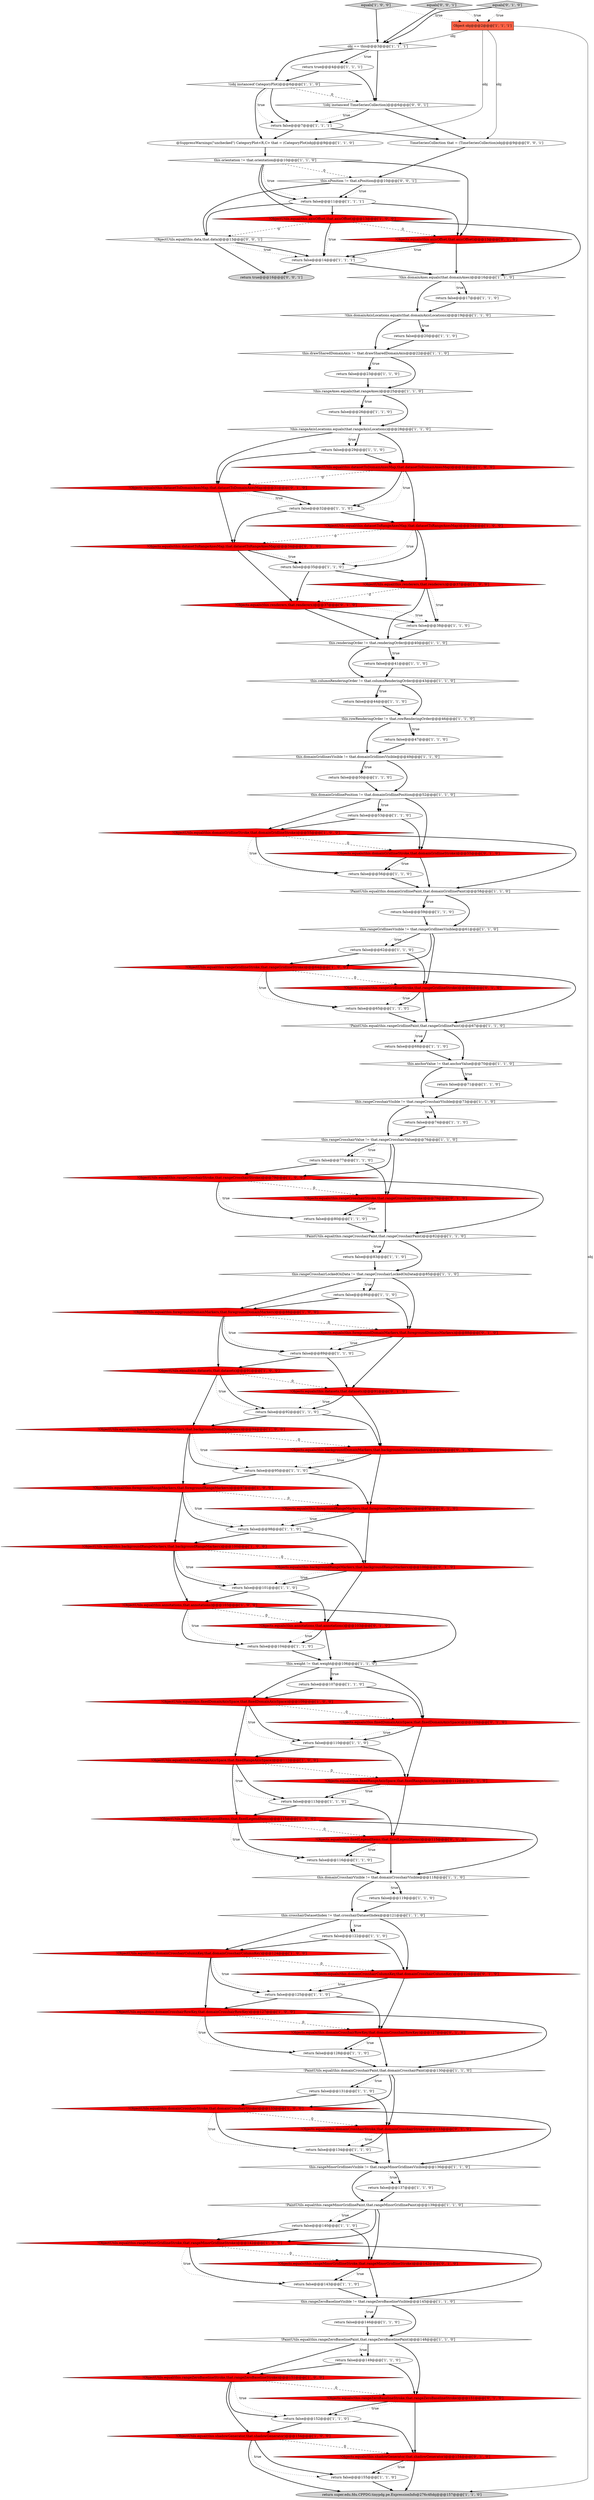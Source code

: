 digraph {
87 [style = filled, label = "return false@@@17@@@['1', '1', '0']", fillcolor = white, shape = ellipse image = "AAA0AAABBB1BBB"];
122 [style = filled, label = "!Objects.equals(this.shadowGenerator,that.shadowGenerator)@@@154@@@['0', '1', '0']", fillcolor = red, shape = diamond image = "AAA1AAABBB2BBB"];
25 [style = filled, label = "this.renderingOrder != that.renderingOrder@@@40@@@['1', '1', '0']", fillcolor = white, shape = diamond image = "AAA0AAABBB1BBB"];
101 [style = filled, label = "this.rowRenderingOrder != that.rowRenderingOrder@@@46@@@['1', '1', '0']", fillcolor = white, shape = diamond image = "AAA0AAABBB1BBB"];
43 [style = filled, label = "return true@@@4@@@['1', '1', '1']", fillcolor = white, shape = ellipse image = "AAA0AAABBB1BBB"];
9 [style = filled, label = "!ObjectUtils.equal(this.annotations,that.annotations)@@@103@@@['1', '0', '0']", fillcolor = red, shape = diamond image = "AAA1AAABBB1BBB"];
86 [style = filled, label = "!ObjectUtils.equal(this.domainGridlineStroke,that.domainGridlineStroke)@@@55@@@['1', '0', '0']", fillcolor = red, shape = diamond image = "AAA1AAABBB1BBB"];
107 [style = filled, label = "!Objects.equals(this.domainCrosshairStroke,that.domainCrosshairStroke)@@@133@@@['0', '1', '0']", fillcolor = red, shape = diamond image = "AAA1AAABBB2BBB"];
14 [style = filled, label = "return false@@@38@@@['1', '1', '0']", fillcolor = white, shape = ellipse image = "AAA0AAABBB1BBB"];
30 [style = filled, label = "!ObjectUtils.equal(this.fixedLegendItems,that.fixedLegendItems)@@@115@@@['1', '0', '0']", fillcolor = red, shape = diamond image = "AAA1AAABBB1BBB"];
119 [style = filled, label = "!Objects.equals(this.renderers,that.renderers)@@@37@@@['0', '1', '0']", fillcolor = red, shape = diamond image = "AAA1AAABBB2BBB"];
49 [style = filled, label = "return false@@@74@@@['1', '1', '0']", fillcolor = white, shape = ellipse image = "AAA0AAABBB1BBB"];
45 [style = filled, label = "!this.rangeAxes.equals(that.rangeAxes)@@@25@@@['1', '1', '0']", fillcolor = white, shape = diamond image = "AAA0AAABBB1BBB"];
39 [style = filled, label = "!ObjectUtils.equal(this.domainCrosshairRowKey,that.domainCrosshairRowKey)@@@127@@@['1', '0', '0']", fillcolor = red, shape = diamond image = "AAA1AAABBB1BBB"];
89 [style = filled, label = "return false@@@14@@@['1', '1', '1']", fillcolor = white, shape = ellipse image = "AAA0AAABBB1BBB"];
127 [style = filled, label = "!Objects.equals(this.foregroundRangeMarkers,that.foregroundRangeMarkers)@@@97@@@['0', '1', '0']", fillcolor = red, shape = diamond image = "AAA1AAABBB2BBB"];
13 [style = filled, label = "this.orientation != that.orientation@@@10@@@['1', '1', '0']", fillcolor = white, shape = diamond image = "AAA0AAABBB1BBB"];
64 [style = filled, label = "!ObjectUtils.equal(this.datasetToDomainAxesMap,that.datasetToDomainAxesMap)@@@31@@@['1', '0', '0']", fillcolor = red, shape = diamond image = "AAA1AAABBB1BBB"];
81 [style = filled, label = "!ObjectUtils.equal(this.foregroundDomainMarkers,that.foregroundDomainMarkers)@@@88@@@['1', '0', '0']", fillcolor = red, shape = diamond image = "AAA1AAABBB1BBB"];
132 [style = filled, label = "this.xPosition != that.xPosition@@@10@@@['0', '0', '1']", fillcolor = white, shape = diamond image = "AAA0AAABBB3BBB"];
97 [style = filled, label = "!this.domainAxisLocations.equals(that.domainAxisLocations)@@@19@@@['1', '1', '0']", fillcolor = white, shape = diamond image = "AAA0AAABBB1BBB"];
103 [style = filled, label = "return false@@@89@@@['1', '1', '0']", fillcolor = white, shape = ellipse image = "AAA0AAABBB1BBB"];
114 [style = filled, label = "!Objects.equals(this.axisOffset,that.axisOffset)@@@13@@@['0', '1', '0']", fillcolor = red, shape = diamond image = "AAA1AAABBB2BBB"];
121 [style = filled, label = "!Objects.equals(this.rangeMinorGridlineStroke,that.rangeMinorGridlineStroke)@@@142@@@['0', '1', '0']", fillcolor = red, shape = diamond image = "AAA1AAABBB2BBB"];
55 [style = filled, label = "equals['1', '0', '0']", fillcolor = lightgray, shape = diamond image = "AAA0AAABBB1BBB"];
113 [style = filled, label = "!Objects.equals(this.foregroundDomainMarkers,that.foregroundDomainMarkers)@@@88@@@['0', '1', '0']", fillcolor = red, shape = diamond image = "AAA1AAABBB2BBB"];
133 [style = filled, label = "return true@@@16@@@['0', '0', '1']", fillcolor = lightgray, shape = ellipse image = "AAA0AAABBB3BBB"];
99 [style = filled, label = "obj == this@@@3@@@['1', '1', '1']", fillcolor = white, shape = diamond image = "AAA0AAABBB1BBB"];
4 [style = filled, label = "return false@@@98@@@['1', '1', '0']", fillcolor = white, shape = ellipse image = "AAA0AAABBB1BBB"];
125 [style = filled, label = "!Objects.equals(this.fixedLegendItems,that.fixedLegendItems)@@@115@@@['0', '1', '0']", fillcolor = red, shape = diamond image = "AAA1AAABBB2BBB"];
21 [style = filled, label = "!ObjectUtils.equal(this.foregroundRangeMarkers,that.foregroundRangeMarkers)@@@97@@@['1', '0', '0']", fillcolor = red, shape = diamond image = "AAA1AAABBB1BBB"];
90 [style = filled, label = "return false@@@56@@@['1', '1', '0']", fillcolor = white, shape = ellipse image = "AAA0AAABBB1BBB"];
116 [style = filled, label = "!Objects.equals(this.backgroundDomainMarkers,that.backgroundDomainMarkers)@@@94@@@['0', '1', '0']", fillcolor = red, shape = diamond image = "AAA1AAABBB2BBB"];
62 [style = filled, label = "this.rangeCrosshairLockedOnData != that.rangeCrosshairLockedOnData@@@85@@@['1', '1', '0']", fillcolor = white, shape = diamond image = "AAA0AAABBB1BBB"];
58 [style = filled, label = "this.domainGridlinePosition != that.domainGridlinePosition@@@52@@@['1', '1', '0']", fillcolor = white, shape = diamond image = "AAA0AAABBB1BBB"];
91 [style = filled, label = "!ObjectUtils.equal(this.datasets,that.datasets)@@@91@@@['1', '0', '0']", fillcolor = red, shape = diamond image = "AAA1AAABBB1BBB"];
33 [style = filled, label = "return false@@@140@@@['1', '1', '0']", fillcolor = white, shape = ellipse image = "AAA0AAABBB1BBB"];
23 [style = filled, label = "!this.rangeAxisLocations.equals(that.rangeAxisLocations)@@@28@@@['1', '1', '0']", fillcolor = white, shape = diamond image = "AAA0AAABBB1BBB"];
38 [style = filled, label = "!PaintUtils.equal(this.domainCrosshairPaint,that.domainCrosshairPaint)@@@130@@@['1', '1', '0']", fillcolor = white, shape = diamond image = "AAA0AAABBB1BBB"];
2 [style = filled, label = "this.anchorValue != that.anchorValue@@@70@@@['1', '1', '0']", fillcolor = white, shape = diamond image = "AAA0AAABBB1BBB"];
28 [style = filled, label = "return false@@@110@@@['1', '1', '0']", fillcolor = white, shape = ellipse image = "AAA0AAABBB1BBB"];
104 [style = filled, label = "return false@@@11@@@['1', '1', '1']", fillcolor = white, shape = ellipse image = "AAA0AAABBB1BBB"];
88 [style = filled, label = "return false@@@26@@@['1', '1', '0']", fillcolor = white, shape = ellipse image = "AAA0AAABBB1BBB"];
105 [style = filled, label = "!ObjectUtils.equal(this.axisOffset,that.axisOffset)@@@13@@@['1', '0', '0']", fillcolor = red, shape = diamond image = "AAA1AAABBB1BBB"];
108 [style = filled, label = "!Objects.equals(this.datasetToDomainAxesMap,that.datasetToDomainAxesMap)@@@31@@@['0', '1', '0']", fillcolor = red, shape = diamond image = "AAA1AAABBB2BBB"];
24 [style = filled, label = "!PaintUtils.equal(this.rangeGridlinePaint,that.rangeGridlinePaint)@@@67@@@['1', '1', '0']", fillcolor = white, shape = diamond image = "AAA0AAABBB1BBB"];
27 [style = filled, label = "return false@@@65@@@['1', '1', '0']", fillcolor = white, shape = ellipse image = "AAA0AAABBB1BBB"];
8 [style = filled, label = "return false@@@143@@@['1', '1', '0']", fillcolor = white, shape = ellipse image = "AAA0AAABBB1BBB"];
80 [style = filled, label = "return false@@@80@@@['1', '1', '0']", fillcolor = white, shape = ellipse image = "AAA0AAABBB1BBB"];
67 [style = filled, label = "return false@@@149@@@['1', '1', '0']", fillcolor = white, shape = ellipse image = "AAA0AAABBB1BBB"];
46 [style = filled, label = "!ObjectUtils.equal(this.backgroundRangeMarkers,that.backgroundRangeMarkers)@@@100@@@['1', '0', '0']", fillcolor = red, shape = diamond image = "AAA1AAABBB1BBB"];
16 [style = filled, label = "!PaintUtils.equal(this.domainGridlinePaint,that.domainGridlinePaint)@@@58@@@['1', '1', '0']", fillcolor = white, shape = diamond image = "AAA0AAABBB1BBB"];
117 [style = filled, label = "!Objects.equals(this.domainCrosshairRowKey,that.domainCrosshairRowKey)@@@127@@@['0', '1', '0']", fillcolor = red, shape = diamond image = "AAA1AAABBB2BBB"];
0 [style = filled, label = "@SuppressWarnings(\"unchecked\") CategoryPlot<R,C> that = (CategoryPlot)obj@@@9@@@['1', '1', '0']", fillcolor = white, shape = ellipse image = "AAA0AAABBB1BBB"];
11 [style = filled, label = "return false@@@104@@@['1', '1', '0']", fillcolor = white, shape = ellipse image = "AAA0AAABBB1BBB"];
70 [style = filled, label = "return false@@@35@@@['1', '1', '0']", fillcolor = white, shape = ellipse image = "AAA0AAABBB1BBB"];
72 [style = filled, label = "return false@@@53@@@['1', '1', '0']", fillcolor = white, shape = ellipse image = "AAA0AAABBB1BBB"];
6 [style = filled, label = "return false@@@20@@@['1', '1', '0']", fillcolor = white, shape = ellipse image = "AAA0AAABBB1BBB"];
77 [style = filled, label = "return false@@@47@@@['1', '1', '0']", fillcolor = white, shape = ellipse image = "AAA0AAABBB1BBB"];
10 [style = filled, label = "!PaintUtils.equal(this.rangeZeroBaselinePaint,that.rangeZeroBaselinePaint)@@@148@@@['1', '1', '0']", fillcolor = white, shape = diamond image = "AAA0AAABBB1BBB"];
73 [style = filled, label = "return false@@@152@@@['1', '1', '0']", fillcolor = white, shape = ellipse image = "AAA0AAABBB1BBB"];
100 [style = filled, label = "return false@@@119@@@['1', '1', '0']", fillcolor = white, shape = ellipse image = "AAA0AAABBB1BBB"];
106 [style = filled, label = "!Objects.equals(this.domainCrosshairColumnKey,that.domainCrosshairColumnKey)@@@124@@@['0', '1', '0']", fillcolor = red, shape = diamond image = "AAA1AAABBB2BBB"];
95 [style = filled, label = "return super.edu.fdu.CPPDG.tinypdg.pe.ExpressionInfo@276c4fobj@@@157@@@['1', '1', '0']", fillcolor = lightgray, shape = ellipse image = "AAA0AAABBB1BBB"];
34 [style = filled, label = "!ObjectUtils.equal(this.rangeCrosshairStroke,that.rangeCrosshairStroke)@@@79@@@['1', '0', '0']", fillcolor = red, shape = diamond image = "AAA1AAABBB1BBB"];
129 [style = filled, label = "equals['0', '0', '1']", fillcolor = lightgray, shape = diamond image = "AAA0AAABBB3BBB"];
56 [style = filled, label = "return false@@@7@@@['1', '1', '1']", fillcolor = white, shape = ellipse image = "AAA0AAABBB1BBB"];
48 [style = filled, label = "return false@@@62@@@['1', '1', '0']", fillcolor = white, shape = ellipse image = "AAA0AAABBB1BBB"];
59 [style = filled, label = "!ObjectUtils.equal(this.domainCrosshairStroke,that.domainCrosshairStroke)@@@133@@@['1', '0', '0']", fillcolor = red, shape = diamond image = "AAA1AAABBB1BBB"];
15 [style = filled, label = "return false@@@107@@@['1', '1', '0']", fillcolor = white, shape = ellipse image = "AAA0AAABBB1BBB"];
109 [style = filled, label = "!Objects.equals(this.rangeCrosshairStroke,that.rangeCrosshairStroke)@@@79@@@['0', '1', '0']", fillcolor = red, shape = diamond image = "AAA1AAABBB2BBB"];
63 [style = filled, label = "return false@@@50@@@['1', '1', '0']", fillcolor = white, shape = ellipse image = "AAA0AAABBB1BBB"];
5 [style = filled, label = "!ObjectUtils.equal(this.fixedRangeAxisSpace,that.fixedRangeAxisSpace)@@@112@@@['1', '0', '0']", fillcolor = red, shape = diamond image = "AAA1AAABBB1BBB"];
68 [style = filled, label = "!ObjectUtils.equal(this.datasetToRangeAxesMap,that.datasetToRangeAxesMap)@@@34@@@['1', '0', '0']", fillcolor = red, shape = diamond image = "AAA1AAABBB1BBB"];
61 [style = filled, label = "return false@@@137@@@['1', '1', '0']", fillcolor = white, shape = ellipse image = "AAA0AAABBB1BBB"];
79 [style = filled, label = "!ObjectUtils.equal(this.renderers,that.renderers)@@@37@@@['1', '0', '0']", fillcolor = red, shape = diamond image = "AAA1AAABBB1BBB"];
60 [style = filled, label = "return false@@@122@@@['1', '1', '0']", fillcolor = white, shape = ellipse image = "AAA0AAABBB1BBB"];
78 [style = filled, label = "!ObjectUtils.equal(this.rangeGridlineStroke,that.rangeGridlineStroke)@@@64@@@['1', '0', '0']", fillcolor = red, shape = diamond image = "AAA1AAABBB1BBB"];
98 [style = filled, label = "return false@@@23@@@['1', '1', '0']", fillcolor = white, shape = ellipse image = "AAA0AAABBB1BBB"];
111 [style = filled, label = "!Objects.equals(this.datasets,that.datasets)@@@91@@@['0', '1', '0']", fillcolor = red, shape = diamond image = "AAA1AAABBB2BBB"];
69 [style = filled, label = "!PaintUtils.equal(this.rangeCrosshairPaint,that.rangeCrosshairPaint)@@@82@@@['1', '1', '0']", fillcolor = white, shape = diamond image = "AAA0AAABBB1BBB"];
96 [style = filled, label = "!ObjectUtils.equal(this.shadowGenerator,that.shadowGenerator)@@@154@@@['1', '0', '0']", fillcolor = red, shape = diamond image = "AAA1AAABBB1BBB"];
93 [style = filled, label = "this.rangeGridlinesVisible != that.rangeGridlinesVisible@@@61@@@['1', '1', '0']", fillcolor = white, shape = diamond image = "AAA0AAABBB1BBB"];
52 [style = filled, label = "return false@@@41@@@['1', '1', '0']", fillcolor = white, shape = ellipse image = "AAA0AAABBB1BBB"];
66 [style = filled, label = "return false@@@71@@@['1', '1', '0']", fillcolor = white, shape = ellipse image = "AAA0AAABBB1BBB"];
71 [style = filled, label = "this.rangeZeroBaselineVisible != that.rangeZeroBaselineVisible@@@145@@@['1', '1', '0']", fillcolor = white, shape = diamond image = "AAA0AAABBB1BBB"];
74 [style = filled, label = "!ObjectUtils.equal(this.rangeMinorGridlineStroke,that.rangeMinorGridlineStroke)@@@142@@@['1', '0', '0']", fillcolor = red, shape = diamond image = "AAA1AAABBB1BBB"];
32 [style = filled, label = "!ObjectUtils.equal(this.backgroundDomainMarkers,that.backgroundDomainMarkers)@@@94@@@['1', '0', '0']", fillcolor = red, shape = diamond image = "AAA1AAABBB1BBB"];
65 [style = filled, label = "!PaintUtils.equal(this.rangeMinorGridlinePaint,that.rangeMinorGridlinePaint)@@@139@@@['1', '1', '0']", fillcolor = white, shape = diamond image = "AAA0AAABBB1BBB"];
22 [style = filled, label = "this.rangeCrosshairVisible != that.rangeCrosshairVisible@@@73@@@['1', '1', '0']", fillcolor = white, shape = diamond image = "AAA0AAABBB1BBB"];
57 [style = filled, label = "this.domainGridlinesVisible != that.domainGridlinesVisible@@@49@@@['1', '1', '0']", fillcolor = white, shape = diamond image = "AAA0AAABBB1BBB"];
85 [style = filled, label = "return false@@@32@@@['1', '1', '0']", fillcolor = white, shape = ellipse image = "AAA0AAABBB1BBB"];
82 [style = filled, label = "this.domainCrosshairVisible != that.domainCrosshairVisible@@@118@@@['1', '1', '0']", fillcolor = white, shape = diamond image = "AAA0AAABBB1BBB"];
35 [style = filled, label = "!ObjectUtils.equal(this.fixedDomainAxisSpace,that.fixedDomainAxisSpace)@@@109@@@['1', '0', '0']", fillcolor = red, shape = diamond image = "AAA1AAABBB1BBB"];
120 [style = filled, label = "!Objects.equals(this.domainGridlineStroke,that.domainGridlineStroke)@@@55@@@['0', '1', '0']", fillcolor = red, shape = diamond image = "AAA1AAABBB2BBB"];
47 [style = filled, label = "this.weight != that.weight@@@106@@@['1', '1', '0']", fillcolor = white, shape = diamond image = "AAA0AAABBB1BBB"];
126 [style = filled, label = "!Objects.equals(this.datasetToRangeAxesMap,that.datasetToRangeAxesMap)@@@34@@@['0', '1', '0']", fillcolor = red, shape = diamond image = "AAA1AAABBB2BBB"];
44 [style = filled, label = "!ObjectUtils.equal(this.rangeZeroBaselineStroke,that.rangeZeroBaselineStroke)@@@151@@@['1', '0', '0']", fillcolor = red, shape = diamond image = "AAA1AAABBB1BBB"];
7 [style = filled, label = "return false@@@68@@@['1', '1', '0']", fillcolor = white, shape = ellipse image = "AAA0AAABBB1BBB"];
102 [style = filled, label = "return false@@@128@@@['1', '1', '0']", fillcolor = white, shape = ellipse image = "AAA0AAABBB1BBB"];
130 [style = filled, label = "TimeSeriesCollection that = (TimeSeriesCollection)obj@@@9@@@['0', '0', '1']", fillcolor = white, shape = ellipse image = "AAA0AAABBB3BBB"];
123 [style = filled, label = "equals['0', '1', '0']", fillcolor = lightgray, shape = diamond image = "AAA0AAABBB2BBB"];
53 [style = filled, label = "this.crosshairDatasetIndex != that.crosshairDatasetIndex@@@121@@@['1', '1', '0']", fillcolor = white, shape = diamond image = "AAA0AAABBB1BBB"];
40 [style = filled, label = "!this.domainAxes.equals(that.domainAxes)@@@16@@@['1', '1', '0']", fillcolor = white, shape = diamond image = "AAA0AAABBB1BBB"];
42 [style = filled, label = "return false@@@29@@@['1', '1', '0']", fillcolor = white, shape = ellipse image = "AAA0AAABBB1BBB"];
83 [style = filled, label = "return false@@@146@@@['1', '1', '0']", fillcolor = white, shape = ellipse image = "AAA0AAABBB1BBB"];
128 [style = filled, label = "!Objects.equals(this.fixedRangeAxisSpace,that.fixedRangeAxisSpace)@@@112@@@['0', '1', '0']", fillcolor = red, shape = diamond image = "AAA1AAABBB2BBB"];
19 [style = filled, label = "!ObjectUtils.equal(this.domainCrosshairColumnKey,that.domainCrosshairColumnKey)@@@124@@@['1', '0', '0']", fillcolor = red, shape = diamond image = "AAA1AAABBB1BBB"];
134 [style = filled, label = "!ObjectUtils.equal(this.data,that.data)@@@13@@@['0', '0', '1']", fillcolor = white, shape = diamond image = "AAA0AAABBB3BBB"];
29 [style = filled, label = "Object obj@@@2@@@['1', '1', '1']", fillcolor = tomato, shape = box image = "AAA0AAABBB1BBB"];
36 [style = filled, label = "!(obj instanceof CategoryPlot)@@@6@@@['1', '1', '0']", fillcolor = white, shape = diamond image = "AAA0AAABBB1BBB"];
50 [style = filled, label = "this.rangeCrosshairValue != that.rangeCrosshairValue@@@76@@@['1', '1', '0']", fillcolor = white, shape = diamond image = "AAA0AAABBB1BBB"];
94 [style = filled, label = "this.columnRenderingOrder != that.columnRenderingOrder@@@43@@@['1', '1', '0']", fillcolor = white, shape = diamond image = "AAA0AAABBB1BBB"];
20 [style = filled, label = "return false@@@59@@@['1', '1', '0']", fillcolor = white, shape = ellipse image = "AAA0AAABBB1BBB"];
110 [style = filled, label = "!Objects.equals(this.rangeGridlineStroke,that.rangeGridlineStroke)@@@64@@@['0', '1', '0']", fillcolor = red, shape = diamond image = "AAA1AAABBB2BBB"];
76 [style = filled, label = "return false@@@134@@@['1', '1', '0']", fillcolor = white, shape = ellipse image = "AAA0AAABBB1BBB"];
131 [style = filled, label = "!(obj instanceof TimeSeriesCollection)@@@6@@@['0', '0', '1']", fillcolor = white, shape = diamond image = "AAA0AAABBB3BBB"];
26 [style = filled, label = "return false@@@101@@@['1', '1', '0']", fillcolor = white, shape = ellipse image = "AAA0AAABBB1BBB"];
54 [style = filled, label = "return false@@@83@@@['1', '1', '0']", fillcolor = white, shape = ellipse image = "AAA0AAABBB1BBB"];
12 [style = filled, label = "this.rangeMinorGridlinesVisible != that.rangeMinorGridlinesVisible@@@136@@@['1', '1', '0']", fillcolor = white, shape = diamond image = "AAA0AAABBB1BBB"];
112 [style = filled, label = "!Objects.equals(this.backgroundRangeMarkers,that.backgroundRangeMarkers)@@@100@@@['0', '1', '0']", fillcolor = red, shape = diamond image = "AAA1AAABBB2BBB"];
37 [style = filled, label = "return false@@@44@@@['1', '1', '0']", fillcolor = white, shape = ellipse image = "AAA0AAABBB1BBB"];
92 [style = filled, label = "return false@@@113@@@['1', '1', '0']", fillcolor = white, shape = ellipse image = "AAA0AAABBB1BBB"];
17 [style = filled, label = "this.drawSharedDomainAxis != that.drawSharedDomainAxis@@@22@@@['1', '1', '0']", fillcolor = white, shape = diamond image = "AAA0AAABBB1BBB"];
84 [style = filled, label = "return false@@@131@@@['1', '1', '0']", fillcolor = white, shape = ellipse image = "AAA0AAABBB1BBB"];
115 [style = filled, label = "!Objects.equals(this.fixedDomainAxisSpace,that.fixedDomainAxisSpace)@@@109@@@['0', '1', '0']", fillcolor = red, shape = diamond image = "AAA1AAABBB2BBB"];
75 [style = filled, label = "return false@@@92@@@['1', '1', '0']", fillcolor = white, shape = ellipse image = "AAA0AAABBB1BBB"];
3 [style = filled, label = "return false@@@77@@@['1', '1', '0']", fillcolor = white, shape = ellipse image = "AAA0AAABBB1BBB"];
1 [style = filled, label = "return false@@@155@@@['1', '1', '0']", fillcolor = white, shape = ellipse image = "AAA0AAABBB1BBB"];
18 [style = filled, label = "return false@@@125@@@['1', '1', '0']", fillcolor = white, shape = ellipse image = "AAA0AAABBB1BBB"];
124 [style = filled, label = "!Objects.equals(this.annotations,that.annotations)@@@103@@@['0', '1', '0']", fillcolor = red, shape = diamond image = "AAA1AAABBB2BBB"];
51 [style = filled, label = "return false@@@116@@@['1', '1', '0']", fillcolor = white, shape = ellipse image = "AAA0AAABBB1BBB"];
41 [style = filled, label = "return false@@@95@@@['1', '1', '0']", fillcolor = white, shape = ellipse image = "AAA0AAABBB1BBB"];
118 [style = filled, label = "!Objects.equals(this.rangeZeroBaselineStroke,that.rangeZeroBaselineStroke)@@@151@@@['0', '1', '0']", fillcolor = red, shape = diamond image = "AAA1AAABBB2BBB"];
31 [style = filled, label = "return false@@@86@@@['1', '1', '0']", fillcolor = white, shape = ellipse image = "AAA0AAABBB1BBB"];
78->27 [style = bold, label=""];
72->86 [style = bold, label=""];
25->52 [style = bold, label=""];
0->13 [style = bold, label=""];
113->103 [style = dotted, label="true"];
17->45 [style = bold, label=""];
16->20 [style = dotted, label="true"];
26->124 [style = bold, label=""];
132->134 [style = bold, label=""];
12->61 [style = dotted, label="true"];
58->120 [style = bold, label=""];
10->118 [style = bold, label=""];
84->59 [style = bold, label=""];
105->89 [style = dotted, label="true"];
34->69 [style = bold, label=""];
42->108 [style = bold, label=""];
104->134 [style = bold, label=""];
28->5 [style = bold, label=""];
109->80 [style = bold, label=""];
82->100 [style = dotted, label="true"];
78->24 [style = bold, label=""];
94->101 [style = bold, label=""];
65->74 [style = bold, label=""];
41->21 [style = bold, label=""];
13->114 [style = bold, label=""];
57->63 [style = dotted, label="true"];
127->4 [style = dotted, label="true"];
23->108 [style = bold, label=""];
99->43 [style = bold, label=""];
101->57 [style = bold, label=""];
35->5 [style = bold, label=""];
13->105 [style = bold, label=""];
93->78 [style = bold, label=""];
12->65 [style = bold, label=""];
10->44 [style = bold, label=""];
15->115 [style = bold, label=""];
25->52 [style = dotted, label="true"];
7->2 [style = bold, label=""];
60->19 [style = bold, label=""];
24->7 [style = bold, label=""];
99->43 [style = dotted, label="true"];
40->97 [style = bold, label=""];
104->114 [style = bold, label=""];
108->85 [style = dotted, label="true"];
39->102 [style = bold, label=""];
121->71 [style = bold, label=""];
112->26 [style = bold, label=""];
38->107 [style = bold, label=""];
21->127 [style = dashed, label="0"];
115->28 [style = dotted, label="true"];
19->18 [style = dotted, label="true"];
32->116 [style = dashed, label="0"];
96->1 [style = bold, label=""];
116->41 [style = dotted, label="true"];
72->120 [style = bold, label=""];
96->1 [style = dotted, label="true"];
23->42 [style = bold, label=""];
81->113 [style = dashed, label="0"];
25->94 [style = bold, label=""];
29->95 [style = solid, label="obj"];
50->109 [style = bold, label=""];
27->24 [style = bold, label=""];
32->41 [style = bold, label=""];
89->133 [style = bold, label=""];
66->22 [style = bold, label=""];
87->97 [style = bold, label=""];
44->118 [style = dashed, label="0"];
81->103 [style = dotted, label="true"];
32->41 [style = dotted, label="true"];
122->1 [style = bold, label=""];
118->73 [style = dotted, label="true"];
74->71 [style = bold, label=""];
69->54 [style = bold, label=""];
117->102 [style = bold, label=""];
67->44 [style = bold, label=""];
108->126 [style = bold, label=""];
131->56 [style = dotted, label="true"];
63->58 [style = bold, label=""];
12->61 [style = bold, label=""];
89->40 [style = bold, label=""];
134->89 [style = bold, label=""];
56->130 [style = bold, label=""];
114->40 [style = bold, label=""];
131->56 [style = bold, label=""];
64->68 [style = bold, label=""];
128->92 [style = dotted, label="true"];
118->73 [style = bold, label=""];
126->119 [style = bold, label=""];
35->28 [style = dotted, label="true"];
80->69 [style = bold, label=""];
2->22 [style = bold, label=""];
105->134 [style = dashed, label="0"];
69->54 [style = dotted, label="true"];
59->76 [style = dotted, label="true"];
123->29 [style = dotted, label="true"];
97->6 [style = bold, label=""];
34->80 [style = dotted, label="true"];
14->25 [style = bold, label=""];
101->77 [style = bold, label=""];
110->27 [style = dotted, label="true"];
93->48 [style = bold, label=""];
81->103 [style = bold, label=""];
118->122 [style = bold, label=""];
119->25 [style = bold, label=""];
46->112 [style = dashed, label="0"];
26->9 [style = bold, label=""];
127->112 [style = bold, label=""];
5->92 [style = dotted, label="true"];
117->102 [style = dotted, label="true"];
53->19 [style = bold, label=""];
106->18 [style = dotted, label="true"];
36->0 [style = bold, label=""];
34->109 [style = dashed, label="0"];
104->105 [style = bold, label=""];
70->79 [style = bold, label=""];
85->68 [style = bold, label=""];
82->53 [style = bold, label=""];
105->89 [style = bold, label=""];
91->75 [style = bold, label=""];
5->30 [style = bold, label=""];
53->60 [style = bold, label=""];
111->75 [style = dotted, label="true"];
4->46 [style = bold, label=""];
37->101 [style = bold, label=""];
68->70 [style = dotted, label="true"];
125->82 [style = bold, label=""];
16->93 [style = bold, label=""];
124->11 [style = dotted, label="true"];
116->127 [style = bold, label=""];
43->131 [style = bold, label=""];
129->29 [style = dotted, label="true"];
19->39 [style = bold, label=""];
94->37 [style = dotted, label="true"];
92->30 [style = bold, label=""];
3->109 [style = bold, label=""];
78->27 [style = dotted, label="true"];
85->126 [style = bold, label=""];
68->126 [style = dashed, label="0"];
122->95 [style = bold, label=""];
83->10 [style = bold, label=""];
23->64 [style = bold, label=""];
110->24 [style = bold, label=""];
81->91 [style = bold, label=""];
28->128 [style = bold, label=""];
71->83 [style = bold, label=""];
106->18 [style = bold, label=""];
124->11 [style = bold, label=""];
46->9 [style = bold, label=""];
45->23 [style = bold, label=""];
61->65 [style = bold, label=""];
86->90 [style = bold, label=""];
91->111 [style = dashed, label="0"];
43->36 [style = bold, label=""];
129->99 [style = bold, label=""];
115->128 [style = bold, label=""];
49->50 [style = bold, label=""];
113->103 [style = bold, label=""];
132->104 [style = bold, label=""];
70->119 [style = bold, label=""];
36->131 [style = dashed, label="0"];
128->92 [style = bold, label=""];
9->124 [style = dashed, label="0"];
5->92 [style = bold, label=""];
10->67 [style = bold, label=""];
8->71 [style = bold, label=""];
19->106 [style = dashed, label="0"];
107->76 [style = dotted, label="true"];
48->78 [style = bold, label=""];
73->96 [style = bold, label=""];
114->89 [style = bold, label=""];
32->21 [style = bold, label=""];
51->82 [style = bold, label=""];
18->117 [style = bold, label=""];
58->86 [style = bold, label=""];
22->49 [style = dotted, label="true"];
111->116 [style = bold, label=""];
79->14 [style = bold, label=""];
30->51 [style = bold, label=""];
35->115 [style = dashed, label="0"];
75->32 [style = bold, label=""];
67->118 [style = bold, label=""];
48->110 [style = bold, label=""];
100->53 [style = bold, label=""];
62->31 [style = dotted, label="true"];
10->67 [style = dotted, label="true"];
41->127 [style = bold, label=""];
123->99 [style = bold, label=""];
131->130 [style = bold, label=""];
4->112 [style = bold, label=""];
109->69 [style = bold, label=""];
74->8 [style = bold, label=""];
50->3 [style = dotted, label="true"];
105->40 [style = bold, label=""];
57->58 [style = bold, label=""];
74->121 [style = dashed, label="0"];
47->115 [style = bold, label=""];
111->75 [style = bold, label=""];
59->12 [style = bold, label=""];
34->80 [style = bold, label=""];
31->81 [style = bold, label=""];
120->16 [style = bold, label=""];
21->46 [style = bold, label=""];
99->131 [style = bold, label=""];
29->0 [style = solid, label="obj"];
57->63 [style = bold, label=""];
125->51 [style = dotted, label="true"];
120->90 [style = dotted, label="true"];
110->27 [style = bold, label=""];
96->122 [style = dashed, label="0"];
98->45 [style = bold, label=""];
60->106 [style = bold, label=""];
40->87 [style = dotted, label="true"];
29->130 [style = solid, label="obj"];
91->32 [style = bold, label=""];
101->77 [style = dotted, label="true"];
30->82 [style = bold, label=""];
44->73 [style = bold, label=""];
65->33 [style = bold, label=""];
22->50 [style = bold, label=""];
50->3 [style = bold, label=""];
54->62 [style = bold, label=""];
90->16 [style = bold, label=""];
91->75 [style = dotted, label="true"];
73->122 [style = bold, label=""];
15->35 [style = bold, label=""];
22->49 [style = bold, label=""];
69->62 [style = bold, label=""];
35->28 [style = bold, label=""];
38->84 [style = bold, label=""];
30->51 [style = dotted, label="true"];
84->107 [style = bold, label=""];
36->56 [style = dotted, label="true"];
16->20 [style = bold, label=""];
79->14 [style = dotted, label="true"];
5->128 [style = dashed, label="0"];
38->59 [style = bold, label=""];
108->85 [style = bold, label=""];
38->84 [style = dotted, label="true"];
64->85 [style = dotted, label="true"];
79->25 [style = bold, label=""];
103->111 [style = bold, label=""];
64->108 [style = dashed, label="0"];
58->72 [style = bold, label=""];
55->29 [style = dotted, label="true"];
115->28 [style = bold, label=""];
92->125 [style = bold, label=""];
65->33 [style = dotted, label="true"];
31->113 [style = bold, label=""];
30->125 [style = dashed, label="0"];
13->132 [style = dashed, label="0"];
42->64 [style = bold, label=""];
62->81 [style = bold, label=""];
88->23 [style = bold, label=""];
1->95 [style = bold, label=""];
44->96 [style = bold, label=""];
106->117 [style = bold, label=""];
134->133 [style = bold, label=""];
96->95 [style = bold, label=""];
59->107 [style = dashed, label="0"];
47->15 [style = bold, label=""];
40->87 [style = bold, label=""];
56->0 [style = bold, label=""];
33->121 [style = bold, label=""];
120->90 [style = bold, label=""];
78->110 [style = dashed, label="0"];
107->76 [style = bold, label=""];
47->35 [style = bold, label=""];
21->4 [style = dotted, label="true"];
109->80 [style = dotted, label="true"];
126->70 [style = bold, label=""];
112->26 [style = dotted, label="true"];
62->31 [style = bold, label=""];
13->104 [style = dotted, label="true"];
58->72 [style = dotted, label="true"];
121->8 [style = bold, label=""];
86->120 [style = dashed, label="0"];
124->47 [style = bold, label=""];
62->113 [style = bold, label=""];
9->11 [style = bold, label=""];
33->74 [style = bold, label=""];
132->104 [style = dotted, label="true"];
94->37 [style = bold, label=""];
17->98 [style = dotted, label="true"];
52->94 [style = bold, label=""];
97->6 [style = dotted, label="true"];
82->100 [style = bold, label=""];
71->83 [style = dotted, label="true"];
3->34 [style = bold, label=""];
39->102 [style = dotted, label="true"];
116->41 [style = bold, label=""];
9->47 [style = bold, label=""];
39->38 [style = bold, label=""];
53->60 [style = dotted, label="true"];
13->104 [style = bold, label=""];
2->66 [style = bold, label=""];
45->88 [style = dotted, label="true"];
121->8 [style = dotted, label="true"];
113->111 [style = bold, label=""];
19->18 [style = bold, label=""];
127->4 [style = bold, label=""];
86->90 [style = dotted, label="true"];
68->70 [style = bold, label=""];
29->99 [style = solid, label="obj"];
103->91 [style = bold, label=""];
20->93 [style = bold, label=""];
2->66 [style = dotted, label="true"];
23->42 [style = dotted, label="true"];
64->85 [style = bold, label=""];
39->117 [style = dashed, label="0"];
119->14 [style = dotted, label="true"];
47->15 [style = dotted, label="true"];
102->38 [style = bold, label=""];
71->10 [style = bold, label=""];
93->48 [style = dotted, label="true"];
76->12 [style = bold, label=""];
53->106 [style = bold, label=""];
24->7 [style = dotted, label="true"];
125->51 [style = bold, label=""];
21->4 [style = bold, label=""];
50->34 [style = bold, label=""];
105->114 [style = dashed, label="0"];
6->17 [style = bold, label=""];
97->17 [style = bold, label=""];
68->79 [style = bold, label=""];
9->11 [style = dotted, label="true"];
17->98 [style = bold, label=""];
86->16 [style = bold, label=""];
107->12 [style = bold, label=""];
65->121 [style = bold, label=""];
79->119 [style = dashed, label="0"];
134->89 [style = dotted, label="true"];
45->88 [style = bold, label=""];
55->99 [style = bold, label=""];
18->39 [style = bold, label=""];
74->8 [style = dotted, label="true"];
126->70 [style = dotted, label="true"];
11->47 [style = bold, label=""];
59->76 [style = bold, label=""];
112->124 [style = bold, label=""];
128->125 [style = bold, label=""];
130->132 [style = bold, label=""];
36->56 [style = bold, label=""];
122->1 [style = dotted, label="true"];
77->57 [style = bold, label=""];
24->2 [style = bold, label=""];
93->110 [style = bold, label=""];
114->89 [style = dotted, label="true"];
46->26 [style = dotted, label="true"];
46->26 [style = bold, label=""];
44->73 [style = dotted, label="true"];
99->36 [style = bold, label=""];
117->38 [style = bold, label=""];
119->14 [style = bold, label=""];
75->116 [style = bold, label=""];
}
